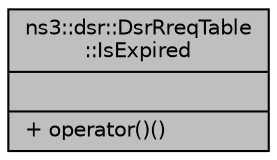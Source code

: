 digraph "ns3::dsr::DsrRreqTable::IsExpired"
{
  edge [fontname="Helvetica",fontsize="10",labelfontname="Helvetica",labelfontsize="10"];
  node [fontname="Helvetica",fontsize="10",shape=record];
  Node1 [label="{ns3::dsr::DsrRreqTable\l::IsExpired\n||+ operator()()\l}",height=0.2,width=0.4,color="black", fillcolor="grey75", style="filled", fontcolor="black"];
}
